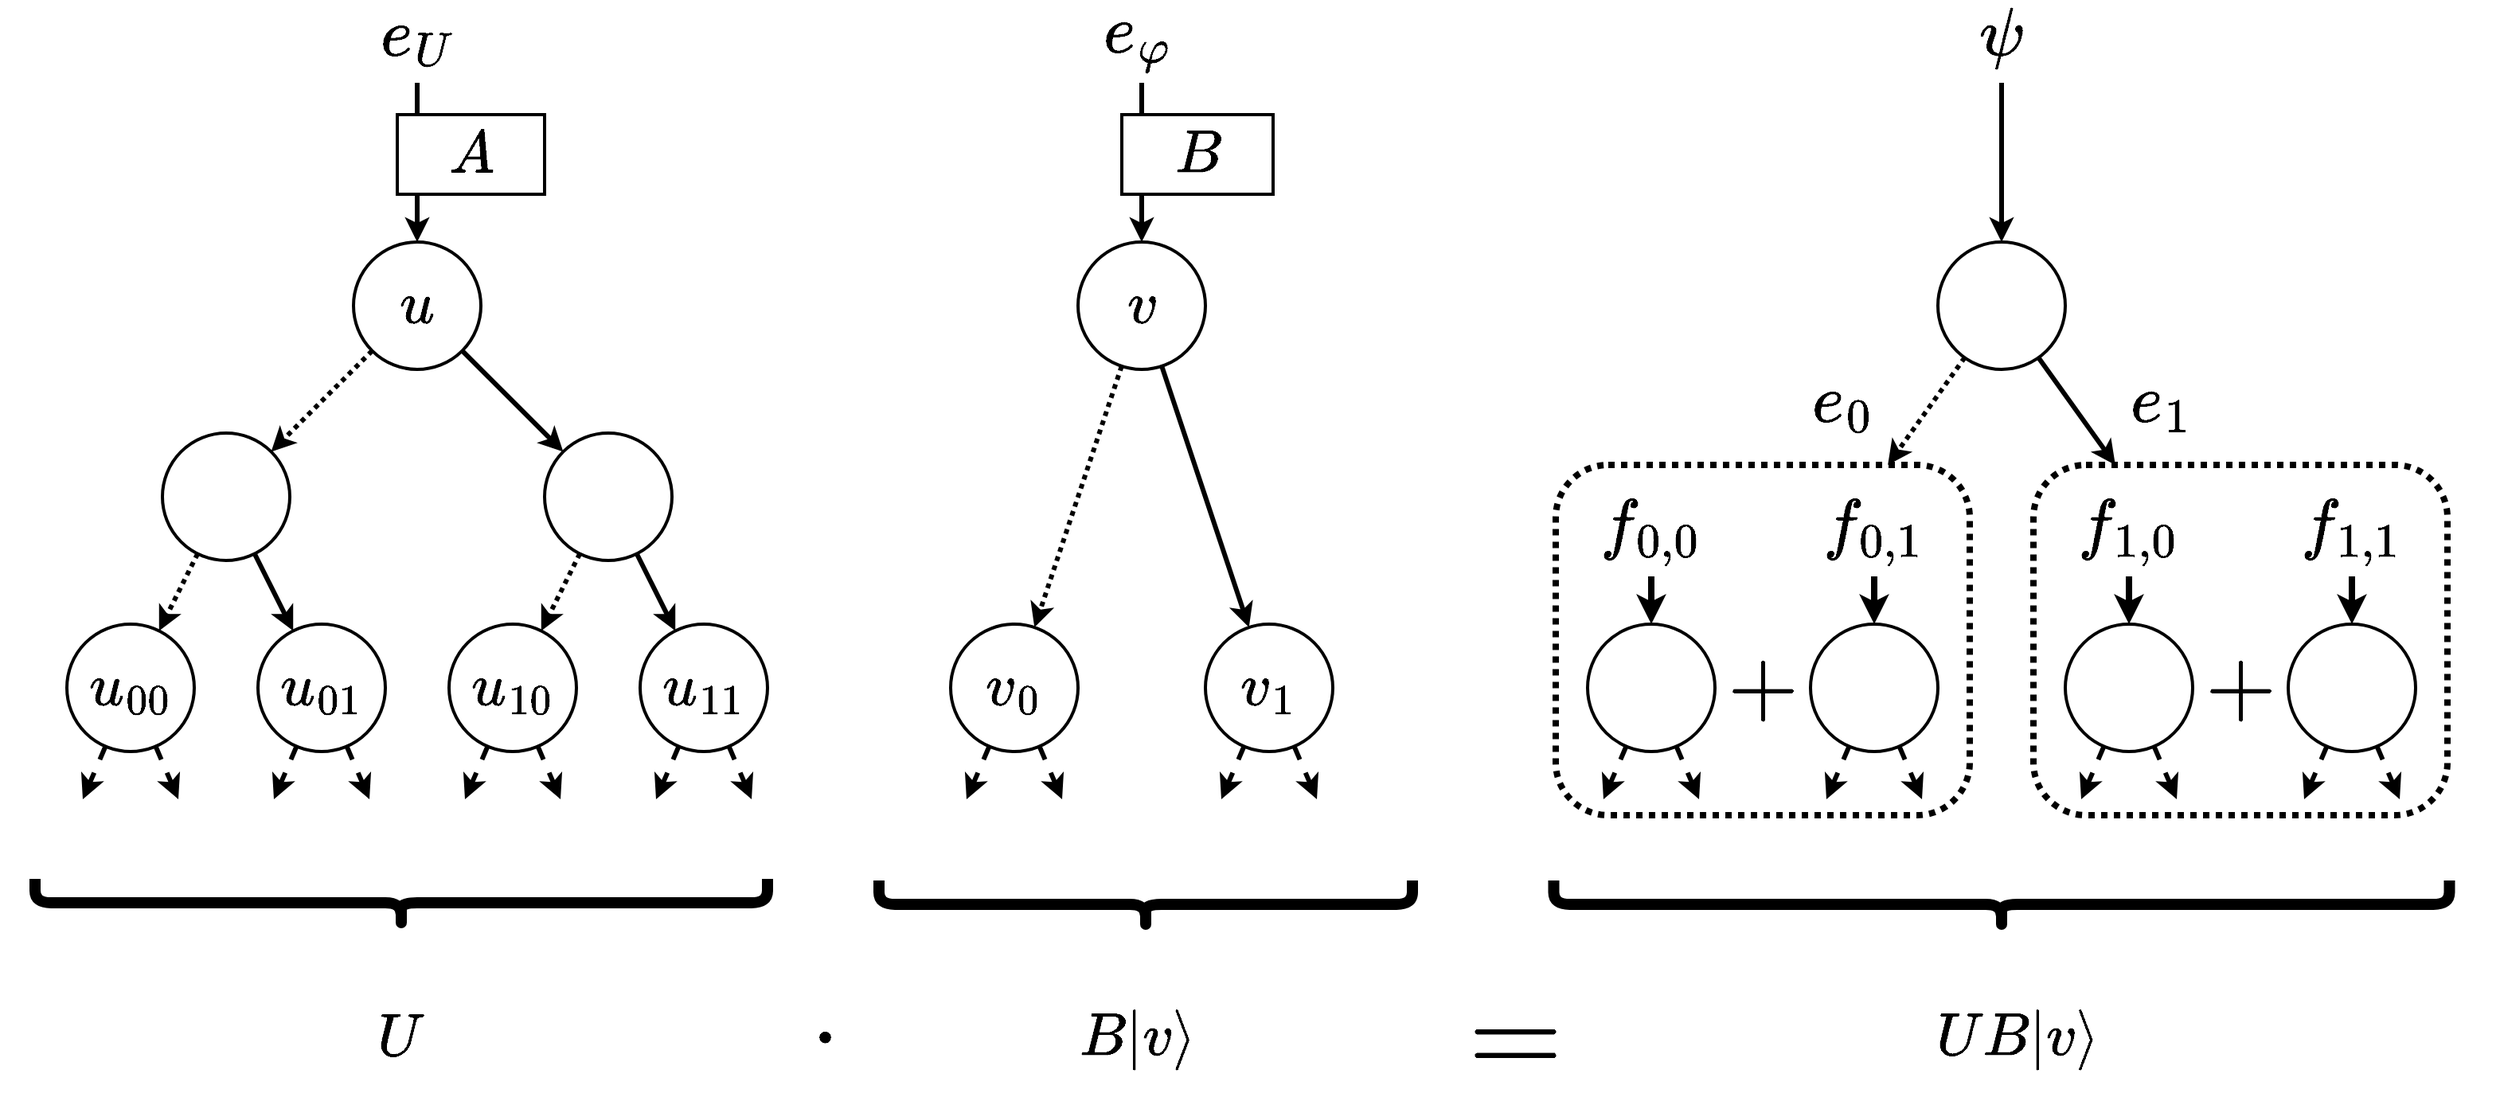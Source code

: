 <mxfile version="19.0.3" type="device"><diagram id="MQbCqY4gfCQlZGrmWCQB" name="Page-1"><mxGraphModel dx="1869" dy="2219" grid="1" gridSize="10" guides="1" tooltips="1" connect="1" arrows="1" fold="1" page="1" pageScale="1" pageWidth="850" pageHeight="1100" math="1" shadow="0"><root><mxCell id="0"/><mxCell id="1" parent="0"/><mxCell id="7Ry7cLWotLpkB_RarK6v-8" style="rounded=0;orthogonalLoop=1;jettySize=auto;html=1;strokeWidth=3;dashed=1;dashPattern=1 1;fontSize=32;" parent="1" source="7Ry7cLWotLpkB_RarK6v-1" target="7Ry7cLWotLpkB_RarK6v-2" edge="1"><mxGeometry relative="1" as="geometry"/></mxCell><mxCell id="7Ry7cLWotLpkB_RarK6v-11" style="edgeStyle=none;rounded=0;orthogonalLoop=1;jettySize=auto;html=1;strokeWidth=3;fontSize=32;" parent="1" source="7Ry7cLWotLpkB_RarK6v-1" target="7Ry7cLWotLpkB_RarK6v-3" edge="1"><mxGeometry relative="1" as="geometry"/></mxCell><mxCell id="XFLBcr7ktRr1cIXliRui-13" style="edgeStyle=none;rounded=0;orthogonalLoop=1;jettySize=auto;html=1;fontSize=32;startArrow=classic;startFill=1;endArrow=none;endFill=0;strokeWidth=3;" parent="1" source="7Ry7cLWotLpkB_RarK6v-1" edge="1"><mxGeometry relative="1" as="geometry"><mxPoint x="415" y="60" as="targetPoint"/></mxGeometry></mxCell><mxCell id="7Ry7cLWotLpkB_RarK6v-1" value="$$u$$" style="ellipse;whiteSpace=wrap;html=1;aspect=fixed;strokeWidth=2;fontSize=32;" parent="1" vertex="1"><mxGeometry x="375" y="160" width="80" height="80" as="geometry"/></mxCell><mxCell id="7Ry7cLWotLpkB_RarK6v-9" style="edgeStyle=none;rounded=0;orthogonalLoop=1;jettySize=auto;html=1;dashed=1;dashPattern=1 1;strokeWidth=3;fontSize=32;" parent="1" source="7Ry7cLWotLpkB_RarK6v-2" target="7Ry7cLWotLpkB_RarK6v-4" edge="1"><mxGeometry relative="1" as="geometry"/></mxCell><mxCell id="7Ry7cLWotLpkB_RarK6v-13" style="edgeStyle=none;rounded=0;orthogonalLoop=1;jettySize=auto;html=1;strokeWidth=3;fontSize=32;" parent="1" source="7Ry7cLWotLpkB_RarK6v-2" target="7Ry7cLWotLpkB_RarK6v-5" edge="1"><mxGeometry relative="1" as="geometry"/></mxCell><mxCell id="7Ry7cLWotLpkB_RarK6v-2" value="" style="ellipse;whiteSpace=wrap;html=1;aspect=fixed;strokeWidth=2;fontSize=32;" parent="1" vertex="1"><mxGeometry x="255" y="280" width="80" height="80" as="geometry"/></mxCell><mxCell id="7Ry7cLWotLpkB_RarK6v-10" style="edgeStyle=none;rounded=0;orthogonalLoop=1;jettySize=auto;html=1;dashed=1;dashPattern=1 1;strokeWidth=3;fontSize=32;" parent="1" source="7Ry7cLWotLpkB_RarK6v-3" target="7Ry7cLWotLpkB_RarK6v-6" edge="1"><mxGeometry relative="1" as="geometry"/></mxCell><mxCell id="7Ry7cLWotLpkB_RarK6v-12" style="edgeStyle=none;rounded=0;orthogonalLoop=1;jettySize=auto;html=1;strokeWidth=3;fontSize=32;" parent="1" source="7Ry7cLWotLpkB_RarK6v-3" target="7Ry7cLWotLpkB_RarK6v-7" edge="1"><mxGeometry relative="1" as="geometry"/></mxCell><mxCell id="7Ry7cLWotLpkB_RarK6v-3" value="" style="ellipse;whiteSpace=wrap;html=1;aspect=fixed;strokeWidth=2;fontSize=32;" parent="1" vertex="1"><mxGeometry x="495" y="280" width="80" height="80" as="geometry"/></mxCell><mxCell id="2wbyn856thlZ1iI1ikwk-1" style="rounded=0;orthogonalLoop=1;jettySize=auto;html=1;strokeWidth=3;dashed=1;" parent="1" source="7Ry7cLWotLpkB_RarK6v-4" edge="1"><mxGeometry relative="1" as="geometry"><mxPoint x="205" y="510" as="targetPoint"/></mxGeometry></mxCell><mxCell id="2wbyn856thlZ1iI1ikwk-2" style="edgeStyle=none;rounded=0;orthogonalLoop=1;jettySize=auto;html=1;dashed=1;strokeWidth=3;" parent="1" source="7Ry7cLWotLpkB_RarK6v-4" edge="1"><mxGeometry relative="1" as="geometry"><mxPoint x="265" y="510" as="targetPoint"/></mxGeometry></mxCell><mxCell id="7Ry7cLWotLpkB_RarK6v-4" value="$$u_{00}$$" style="ellipse;whiteSpace=wrap;html=1;aspect=fixed;strokeWidth=2;fontSize=32;" parent="1" vertex="1"><mxGeometry x="195" y="400" width="80" height="80" as="geometry"/></mxCell><mxCell id="2wbyn856thlZ1iI1ikwk-3" style="edgeStyle=none;rounded=0;orthogonalLoop=1;jettySize=auto;html=1;dashed=1;strokeWidth=3;" parent="1" source="7Ry7cLWotLpkB_RarK6v-5" edge="1"><mxGeometry relative="1" as="geometry"><mxPoint x="325" y="510" as="targetPoint"/></mxGeometry></mxCell><mxCell id="2wbyn856thlZ1iI1ikwk-4" style="edgeStyle=none;rounded=0;orthogonalLoop=1;jettySize=auto;html=1;dashed=1;strokeWidth=3;" parent="1" source="7Ry7cLWotLpkB_RarK6v-5" edge="1"><mxGeometry relative="1" as="geometry"><mxPoint x="385" y="510" as="targetPoint"/></mxGeometry></mxCell><mxCell id="7Ry7cLWotLpkB_RarK6v-5" value="$$u_{01}$$" style="ellipse;whiteSpace=wrap;html=1;aspect=fixed;strokeWidth=2;fontSize=32;" parent="1" vertex="1"><mxGeometry x="315" y="400" width="80" height="80" as="geometry"/></mxCell><mxCell id="2wbyn856thlZ1iI1ikwk-5" style="edgeStyle=none;rounded=0;orthogonalLoop=1;jettySize=auto;html=1;dashed=1;strokeWidth=3;" parent="1" source="7Ry7cLWotLpkB_RarK6v-6" edge="1"><mxGeometry relative="1" as="geometry"><mxPoint x="445" y="510" as="targetPoint"/></mxGeometry></mxCell><mxCell id="2wbyn856thlZ1iI1ikwk-6" style="edgeStyle=none;rounded=0;orthogonalLoop=1;jettySize=auto;html=1;dashed=1;strokeWidth=3;" parent="1" source="7Ry7cLWotLpkB_RarK6v-6" edge="1"><mxGeometry relative="1" as="geometry"><mxPoint x="505" y="510" as="targetPoint"/></mxGeometry></mxCell><mxCell id="7Ry7cLWotLpkB_RarK6v-6" value="$$u_{10}$$" style="ellipse;whiteSpace=wrap;html=1;aspect=fixed;strokeWidth=2;fontSize=32;" parent="1" vertex="1"><mxGeometry x="435" y="400" width="80" height="80" as="geometry"/></mxCell><mxCell id="2wbyn856thlZ1iI1ikwk-7" style="edgeStyle=none;rounded=0;orthogonalLoop=1;jettySize=auto;html=1;dashed=1;strokeWidth=3;" parent="1" source="7Ry7cLWotLpkB_RarK6v-7" edge="1"><mxGeometry relative="1" as="geometry"><mxPoint x="565" y="510" as="targetPoint"/></mxGeometry></mxCell><mxCell id="2wbyn856thlZ1iI1ikwk-8" style="edgeStyle=none;rounded=0;orthogonalLoop=1;jettySize=auto;html=1;dashed=1;strokeWidth=3;" parent="1" source="7Ry7cLWotLpkB_RarK6v-7" edge="1"><mxGeometry relative="1" as="geometry"><mxPoint x="625" y="510" as="targetPoint"/></mxGeometry></mxCell><mxCell id="7Ry7cLWotLpkB_RarK6v-7" value="$$u_{11}$$" style="ellipse;whiteSpace=wrap;html=1;aspect=fixed;strokeWidth=2;fontSize=32;" parent="1" vertex="1"><mxGeometry x="555" y="400" width="80" height="80" as="geometry"/></mxCell><mxCell id="XFLBcr7ktRr1cIXliRui-5" style="rounded=0;orthogonalLoop=1;jettySize=auto;html=1;fontSize=32;dashed=1;dashPattern=1 1;strokeWidth=3;" parent="1" source="XFLBcr7ktRr1cIXliRui-2" target="XFLBcr7ktRr1cIXliRui-3" edge="1"><mxGeometry relative="1" as="geometry"/></mxCell><mxCell id="XFLBcr7ktRr1cIXliRui-6" style="edgeStyle=none;rounded=0;orthogonalLoop=1;jettySize=auto;html=1;fontSize=32;strokeWidth=3;" parent="1" source="XFLBcr7ktRr1cIXliRui-2" target="XFLBcr7ktRr1cIXliRui-4" edge="1"><mxGeometry relative="1" as="geometry"/></mxCell><mxCell id="XFLBcr7ktRr1cIXliRui-12" style="edgeStyle=none;rounded=0;orthogonalLoop=1;jettySize=auto;html=1;fontSize=32;strokeWidth=3;startArrow=classic;startFill=1;endArrow=none;endFill=0;" parent="1" source="XFLBcr7ktRr1cIXliRui-2" edge="1"><mxGeometry relative="1" as="geometry"><mxPoint x="870" y="60" as="targetPoint"/></mxGeometry></mxCell><mxCell id="XFLBcr7ktRr1cIXliRui-2" value="$$v$$" style="ellipse;whiteSpace=wrap;html=1;aspect=fixed;strokeWidth=2;fontSize=32;" parent="1" vertex="1"><mxGeometry x="830" y="160" width="80" height="80" as="geometry"/></mxCell><mxCell id="2wbyn856thlZ1iI1ikwk-9" style="edgeStyle=none;rounded=0;orthogonalLoop=1;jettySize=auto;html=1;dashed=1;strokeWidth=3;" parent="1" source="XFLBcr7ktRr1cIXliRui-3" edge="1"><mxGeometry relative="1" as="geometry"><mxPoint x="760" y="510" as="targetPoint"/></mxGeometry></mxCell><mxCell id="2wbyn856thlZ1iI1ikwk-10" style="edgeStyle=none;rounded=0;orthogonalLoop=1;jettySize=auto;html=1;dashed=1;strokeWidth=3;" parent="1" source="XFLBcr7ktRr1cIXliRui-3" edge="1"><mxGeometry relative="1" as="geometry"><mxPoint x="820" y="510" as="targetPoint"/></mxGeometry></mxCell><mxCell id="XFLBcr7ktRr1cIXliRui-3" value="$$v_0$$" style="ellipse;whiteSpace=wrap;html=1;aspect=fixed;strokeWidth=2;fontSize=32;" parent="1" vertex="1"><mxGeometry x="750" y="400" width="80" height="80" as="geometry"/></mxCell><mxCell id="2wbyn856thlZ1iI1ikwk-11" style="edgeStyle=none;rounded=0;orthogonalLoop=1;jettySize=auto;html=1;dashed=1;strokeWidth=3;" parent="1" source="XFLBcr7ktRr1cIXliRui-4" edge="1"><mxGeometry relative="1" as="geometry"><mxPoint x="920" y="510" as="targetPoint"/></mxGeometry></mxCell><mxCell id="2wbyn856thlZ1iI1ikwk-12" style="edgeStyle=none;rounded=0;orthogonalLoop=1;jettySize=auto;html=1;dashed=1;strokeWidth=3;" parent="1" source="XFLBcr7ktRr1cIXliRui-4" edge="1"><mxGeometry relative="1" as="geometry"><mxPoint x="980" y="510" as="targetPoint"/></mxGeometry></mxCell><mxCell id="XFLBcr7ktRr1cIXliRui-4" value="$$v_1$$" style="ellipse;whiteSpace=wrap;html=1;aspect=fixed;strokeWidth=2;fontSize=32;" parent="1" vertex="1"><mxGeometry x="910" y="400" width="80" height="80" as="geometry"/></mxCell><mxCell id="XFLBcr7ktRr1cIXliRui-14" style="edgeStyle=none;rounded=0;orthogonalLoop=1;jettySize=auto;html=1;fontSize=32;startArrow=classic;startFill=1;endArrow=none;endFill=0;strokeWidth=3;" parent="1" source="XFLBcr7ktRr1cIXliRui-8" edge="1"><mxGeometry relative="1" as="geometry"><mxPoint x="1410" y="60" as="targetPoint"/></mxGeometry></mxCell><mxCell id="XFLBcr7ktRr1cIXliRui-20" style="edgeStyle=none;rounded=0;orthogonalLoop=1;jettySize=auto;html=1;fontSize=32;startArrow=none;startFill=0;endArrow=classic;endFill=1;strokeWidth=3;dashed=1;dashPattern=1 1;" parent="1" source="XFLBcr7ktRr1cIXliRui-8" target="UFPPaSYuF6DZ4g75gZXc-69" edge="1"><mxGeometry relative="1" as="geometry"><mxPoint x="1310" y="250" as="targetPoint"/></mxGeometry></mxCell><mxCell id="XFLBcr7ktRr1cIXliRui-21" style="edgeStyle=none;rounded=0;orthogonalLoop=1;jettySize=auto;html=1;fontSize=32;startArrow=none;startFill=0;endArrow=classic;endFill=1;strokeWidth=3;" parent="1" source="XFLBcr7ktRr1cIXliRui-8" target="XFLBcr7ktRr1cIXliRui-19" edge="1"><mxGeometry relative="1" as="geometry"/></mxCell><mxCell id="XFLBcr7ktRr1cIXliRui-8" value="" style="ellipse;whiteSpace=wrap;html=1;aspect=fixed;strokeWidth=2;fontSize=32;" parent="1" vertex="1"><mxGeometry x="1370" y="160" width="80" height="80" as="geometry"/></mxCell><mxCell id="XFLBcr7ktRr1cIXliRui-15" value="$$A$$" style="rounded=0;whiteSpace=wrap;html=1;fontSize=32;strokeWidth=2;" parent="1" vertex="1"><mxGeometry x="402.5" y="80" width="92.5" height="50" as="geometry"/></mxCell><mxCell id="XFLBcr7ktRr1cIXliRui-16" value="$$B$$" style="rounded=0;whiteSpace=wrap;html=1;fontSize=32;strokeWidth=2;" parent="1" vertex="1"><mxGeometry x="857.5" y="80" width="95" height="50" as="geometry"/></mxCell><mxCell id="XFLBcr7ktRr1cIXliRui-19" value="" style="rounded=1;whiteSpace=wrap;html=1;fontSize=32;strokeWidth=4;fillColor=none;dashed=1;dashPattern=1 1;" parent="1" vertex="1"><mxGeometry x="1430" y="300" width="260" height="220" as="geometry"/></mxCell><mxCell id="UFPPaSYuF6DZ4g75gZXc-1" value="$$e_U$$" style="text;html=1;strokeColor=none;fillColor=none;align=center;verticalAlign=middle;whiteSpace=wrap;rounded=0;fontSize=36;" parent="1" vertex="1"><mxGeometry x="375" y="10" width="80" height="40" as="geometry"/></mxCell><mxCell id="UFPPaSYuF6DZ4g75gZXc-2" value="$$e_\varphi$$" style="text;html=1;strokeColor=none;fillColor=none;align=center;verticalAlign=middle;whiteSpace=wrap;rounded=0;fontSize=36;" parent="1" vertex="1"><mxGeometry x="827.5" y="10" width="80" height="40" as="geometry"/></mxCell><mxCell id="UFPPaSYuF6DZ4g75gZXc-3" value="$$\psi$$" style="text;html=1;strokeColor=none;fillColor=none;align=center;verticalAlign=middle;whiteSpace=wrap;rounded=0;fontSize=36;" parent="1" vertex="1"><mxGeometry x="1370" y="10" width="80" height="40" as="geometry"/></mxCell><mxCell id="UFPPaSYuF6DZ4g75gZXc-37" value="$$+$$" style="text;html=1;strokeColor=none;fillColor=none;align=center;verticalAlign=middle;whiteSpace=wrap;rounded=0;fontSize=48;" parent="1" vertex="1"><mxGeometry x="1540" y="420" width="40" height="40" as="geometry"/></mxCell><mxCell id="UFPPaSYuF6DZ4g75gZXc-50" value="" style="group" parent="1" vertex="1" connectable="0"><mxGeometry x="1590" y="320" width="80" height="190" as="geometry"/></mxCell><mxCell id="UFPPaSYuF6DZ4g75gZXc-25" style="edgeStyle=none;rounded=0;orthogonalLoop=1;jettySize=auto;html=1;dashed=1;strokeWidth=3;" parent="UFPPaSYuF6DZ4g75gZXc-50" source="UFPPaSYuF6DZ4g75gZXc-28" edge="1"><mxGeometry as="geometry"><mxPoint x="10" y="190" as="targetPoint"/></mxGeometry></mxCell><mxCell id="UFPPaSYuF6DZ4g75gZXc-26" style="edgeStyle=none;rounded=0;orthogonalLoop=1;jettySize=auto;html=1;dashed=1;strokeWidth=3;" parent="UFPPaSYuF6DZ4g75gZXc-50" source="UFPPaSYuF6DZ4g75gZXc-28" edge="1"><mxGeometry as="geometry"><mxPoint x="70" y="190" as="targetPoint"/></mxGeometry></mxCell><mxCell id="UFPPaSYuF6DZ4g75gZXc-27" style="edgeStyle=orthogonalEdgeStyle;rounded=0;orthogonalLoop=1;jettySize=auto;html=1;fontSize=36;strokeWidth=4;startArrow=classic;startFill=1;endArrow=none;endFill=0;" parent="UFPPaSYuF6DZ4g75gZXc-50" source="UFPPaSYuF6DZ4g75gZXc-28" edge="1"><mxGeometry as="geometry"><mxPoint x="40" y="50" as="targetPoint"/></mxGeometry></mxCell><mxCell id="UFPPaSYuF6DZ4g75gZXc-28" value="" style="ellipse;whiteSpace=wrap;html=1;aspect=fixed;strokeWidth=2;fontSize=32;" parent="UFPPaSYuF6DZ4g75gZXc-50" vertex="1"><mxGeometry y="80" width="80" height="80" as="geometry"/></mxCell><mxCell id="UFPPaSYuF6DZ4g75gZXc-32" value="$$f_{1,1}$$" style="text;html=1;strokeColor=none;fillColor=none;align=center;verticalAlign=middle;whiteSpace=wrap;rounded=0;fontSize=36;" parent="UFPPaSYuF6DZ4g75gZXc-50" vertex="1"><mxGeometry width="80" height="40" as="geometry"/></mxCell><mxCell id="UFPPaSYuF6DZ4g75gZXc-51" value="" style="group" parent="1" vertex="1" connectable="0"><mxGeometry x="1450" y="320" width="80" height="190" as="geometry"/></mxCell><mxCell id="UFPPaSYuF6DZ4g75gZXc-52" style="edgeStyle=none;rounded=0;orthogonalLoop=1;jettySize=auto;html=1;dashed=1;strokeWidth=3;" parent="UFPPaSYuF6DZ4g75gZXc-51" source="UFPPaSYuF6DZ4g75gZXc-55" edge="1"><mxGeometry as="geometry"><mxPoint x="10" y="190" as="targetPoint"/></mxGeometry></mxCell><mxCell id="UFPPaSYuF6DZ4g75gZXc-53" style="edgeStyle=none;rounded=0;orthogonalLoop=1;jettySize=auto;html=1;dashed=1;strokeWidth=3;" parent="UFPPaSYuF6DZ4g75gZXc-51" source="UFPPaSYuF6DZ4g75gZXc-55" edge="1"><mxGeometry as="geometry"><mxPoint x="70" y="190" as="targetPoint"/></mxGeometry></mxCell><mxCell id="UFPPaSYuF6DZ4g75gZXc-54" style="edgeStyle=orthogonalEdgeStyle;rounded=0;orthogonalLoop=1;jettySize=auto;html=1;fontSize=36;strokeWidth=4;startArrow=classic;startFill=1;endArrow=none;endFill=0;" parent="UFPPaSYuF6DZ4g75gZXc-51" source="UFPPaSYuF6DZ4g75gZXc-55" edge="1"><mxGeometry as="geometry"><mxPoint x="40" y="50" as="targetPoint"/></mxGeometry></mxCell><mxCell id="UFPPaSYuF6DZ4g75gZXc-55" value="" style="ellipse;whiteSpace=wrap;html=1;aspect=fixed;strokeWidth=2;fontSize=32;" parent="UFPPaSYuF6DZ4g75gZXc-51" vertex="1"><mxGeometry y="80" width="80" height="80" as="geometry"/></mxCell><mxCell id="UFPPaSYuF6DZ4g75gZXc-56" value="$$f_{1,0}$$" style="text;html=1;strokeColor=none;fillColor=none;align=center;verticalAlign=middle;whiteSpace=wrap;rounded=0;fontSize=36;" parent="UFPPaSYuF6DZ4g75gZXc-51" vertex="1"><mxGeometry width="80" height="40" as="geometry"/></mxCell><mxCell id="UFPPaSYuF6DZ4g75gZXc-69" value="" style="rounded=1;whiteSpace=wrap;html=1;fontSize=32;strokeWidth=4;fillColor=none;dashed=1;dashPattern=1 1;" parent="1" vertex="1"><mxGeometry x="1130" y="300" width="260" height="220" as="geometry"/></mxCell><mxCell id="UFPPaSYuF6DZ4g75gZXc-70" value="$$+$$" style="text;html=1;strokeColor=none;fillColor=none;align=center;verticalAlign=middle;whiteSpace=wrap;rounded=0;fontSize=48;" parent="1" vertex="1"><mxGeometry x="1240" y="420" width="40" height="40" as="geometry"/></mxCell><mxCell id="UFPPaSYuF6DZ4g75gZXc-71" value="" style="group" parent="1" vertex="1" connectable="0"><mxGeometry x="1290" y="320" width="80" height="190" as="geometry"/></mxCell><mxCell id="UFPPaSYuF6DZ4g75gZXc-72" style="edgeStyle=none;rounded=0;orthogonalLoop=1;jettySize=auto;html=1;dashed=1;strokeWidth=3;" parent="UFPPaSYuF6DZ4g75gZXc-71" source="UFPPaSYuF6DZ4g75gZXc-75" edge="1"><mxGeometry as="geometry"><mxPoint x="10" y="190" as="targetPoint"/></mxGeometry></mxCell><mxCell id="UFPPaSYuF6DZ4g75gZXc-73" style="edgeStyle=none;rounded=0;orthogonalLoop=1;jettySize=auto;html=1;dashed=1;strokeWidth=3;" parent="UFPPaSYuF6DZ4g75gZXc-71" source="UFPPaSYuF6DZ4g75gZXc-75" edge="1"><mxGeometry as="geometry"><mxPoint x="70" y="190" as="targetPoint"/></mxGeometry></mxCell><mxCell id="UFPPaSYuF6DZ4g75gZXc-74" style="edgeStyle=orthogonalEdgeStyle;rounded=0;orthogonalLoop=1;jettySize=auto;html=1;fontSize=36;strokeWidth=4;startArrow=classic;startFill=1;endArrow=none;endFill=0;" parent="UFPPaSYuF6DZ4g75gZXc-71" source="UFPPaSYuF6DZ4g75gZXc-75" edge="1"><mxGeometry as="geometry"><mxPoint x="40" y="50" as="targetPoint"/></mxGeometry></mxCell><mxCell id="UFPPaSYuF6DZ4g75gZXc-75" value="" style="ellipse;whiteSpace=wrap;html=1;aspect=fixed;strokeWidth=2;fontSize=32;" parent="UFPPaSYuF6DZ4g75gZXc-71" vertex="1"><mxGeometry y="80" width="80" height="80" as="geometry"/></mxCell><mxCell id="UFPPaSYuF6DZ4g75gZXc-76" value="$$f_{0,1}$$" style="text;html=1;strokeColor=none;fillColor=none;align=center;verticalAlign=middle;whiteSpace=wrap;rounded=0;fontSize=36;" parent="UFPPaSYuF6DZ4g75gZXc-71" vertex="1"><mxGeometry width="80" height="40" as="geometry"/></mxCell><mxCell id="UFPPaSYuF6DZ4g75gZXc-77" value="" style="group" parent="1" vertex="1" connectable="0"><mxGeometry x="1150" y="320" width="80" height="190" as="geometry"/></mxCell><mxCell id="UFPPaSYuF6DZ4g75gZXc-78" style="edgeStyle=none;rounded=0;orthogonalLoop=1;jettySize=auto;html=1;dashed=1;strokeWidth=3;" parent="UFPPaSYuF6DZ4g75gZXc-77" source="UFPPaSYuF6DZ4g75gZXc-81" edge="1"><mxGeometry as="geometry"><mxPoint x="10" y="190" as="targetPoint"/></mxGeometry></mxCell><mxCell id="UFPPaSYuF6DZ4g75gZXc-79" style="edgeStyle=none;rounded=0;orthogonalLoop=1;jettySize=auto;html=1;dashed=1;strokeWidth=3;" parent="UFPPaSYuF6DZ4g75gZXc-77" source="UFPPaSYuF6DZ4g75gZXc-81" edge="1"><mxGeometry as="geometry"><mxPoint x="70" y="190" as="targetPoint"/></mxGeometry></mxCell><mxCell id="UFPPaSYuF6DZ4g75gZXc-80" style="edgeStyle=orthogonalEdgeStyle;rounded=0;orthogonalLoop=1;jettySize=auto;html=1;fontSize=36;strokeWidth=4;startArrow=classic;startFill=1;endArrow=none;endFill=0;" parent="UFPPaSYuF6DZ4g75gZXc-77" source="UFPPaSYuF6DZ4g75gZXc-81" edge="1"><mxGeometry as="geometry"><mxPoint x="40" y="50" as="targetPoint"/></mxGeometry></mxCell><mxCell id="UFPPaSYuF6DZ4g75gZXc-81" value="" style="ellipse;whiteSpace=wrap;html=1;aspect=fixed;strokeWidth=2;fontSize=32;" parent="UFPPaSYuF6DZ4g75gZXc-77" vertex="1"><mxGeometry y="80" width="80" height="80" as="geometry"/></mxCell><mxCell id="UFPPaSYuF6DZ4g75gZXc-82" value="$$f_{0,0}$$" style="text;html=1;strokeColor=none;fillColor=none;align=center;verticalAlign=middle;whiteSpace=wrap;rounded=0;fontSize=36;" parent="UFPPaSYuF6DZ4g75gZXc-77" vertex="1"><mxGeometry width="80" height="40" as="geometry"/></mxCell><mxCell id="E1Gi5vsKLriwMaE6ldlZ-1" value="" style="shape=curlyBracket;whiteSpace=wrap;html=1;rounded=1;fontSize=36;strokeWidth=7;rotation=-90;size=0.5;" parent="1" vertex="1"><mxGeometry x="390" y="345" width="30" height="460" as="geometry"/></mxCell><mxCell id="E1Gi5vsKLriwMaE6ldlZ-2" value="" style="shape=curlyBracket;whiteSpace=wrap;html=1;rounded=1;fontSize=36;strokeWidth=7;rotation=-90;" parent="1" vertex="1"><mxGeometry x="1395" y="294.75" width="30" height="562.5" as="geometry"/></mxCell><mxCell id="E1Gi5vsKLriwMaE6ldlZ-4" value="" style="shape=curlyBracket;whiteSpace=wrap;html=1;rounded=1;fontSize=36;strokeWidth=7;rotation=-90;" parent="1" vertex="1"><mxGeometry x="857.5" y="408.5" width="30" height="335" as="geometry"/></mxCell><mxCell id="E1Gi5vsKLriwMaE6ldlZ-8" value="&lt;span style=&quot;font-size: 32px;&quot;&gt;$$B|v\rangle$$&lt;/span&gt;" style="text;html=1;strokeColor=none;fillColor=none;align=center;verticalAlign=middle;whiteSpace=wrap;rounded=0;fontSize=32;" parent="1" vertex="1"><mxGeometry x="847.5" y="650" width="40" height="20" as="geometry"/></mxCell><mxCell id="E1Gi5vsKLriwMaE6ldlZ-9" value="&lt;span style=&quot;color: rgb(0 , 0 , 0) ; font-family: &amp;#34;helvetica&amp;#34; ; font-size: 50px ; font-style: normal ; font-weight: 400 ; letter-spacing: normal ; text-align: center ; text-indent: 0px ; text-transform: none ; word-spacing: 0px ; background-color: rgb(248 , 249 , 250) ; display: inline ; float: none&quot;&gt;$$\cdot$$&lt;/span&gt;" style="text;whiteSpace=wrap;html=1;" parent="1" vertex="1"><mxGeometry x="661" y="570" width="360" height="40" as="geometry"/></mxCell><mxCell id="E1Gi5vsKLriwMaE6ldlZ-11" value="&lt;span style=&quot;font-size: 32px;&quot;&gt;$$UB|v\rangle$$&lt;/span&gt;" style="text;html=1;strokeColor=none;fillColor=none;align=center;verticalAlign=middle;whiteSpace=wrap;rounded=0;fontSize=32;" parent="1" vertex="1"><mxGeometry x="1400" y="650" width="40" height="20" as="geometry"/></mxCell><mxCell id="E1Gi5vsKLriwMaE6ldlZ-13" value="$$=$$" style="text;html=1;strokeColor=none;fillColor=none;align=center;verticalAlign=middle;whiteSpace=wrap;rounded=0;fontSize=64;" parent="1" vertex="1"><mxGeometry x="1080" y="640" width="50" height="40" as="geometry"/></mxCell><mxCell id="E1Gi5vsKLriwMaE6ldlZ-16" value="&lt;font style=&quot;font-size: 32px;&quot;&gt;$$U$$&lt;/font&gt;" style="text;html=1;strokeColor=none;fillColor=none;align=center;verticalAlign=middle;whiteSpace=wrap;rounded=0;fontSize=32;" parent="1" vertex="1"><mxGeometry x="385" y="650" width="40" height="20" as="geometry"/></mxCell><mxCell id="__KcX5XKRYLnr7nozx-_-1" value="$$e_0$$" style="text;html=1;strokeColor=none;fillColor=none;align=center;verticalAlign=middle;whiteSpace=wrap;rounded=0;fontSize=36;" vertex="1" parent="1"><mxGeometry x="1270" y="240" width="80" height="40" as="geometry"/></mxCell><mxCell id="__KcX5XKRYLnr7nozx-_-2" value="$$e_1$$" style="text;html=1;strokeColor=none;fillColor=none;align=center;verticalAlign=middle;whiteSpace=wrap;rounded=0;fontSize=36;" vertex="1" parent="1"><mxGeometry x="1470" y="240" width="80" height="40" as="geometry"/></mxCell></root></mxGraphModel></diagram></mxfile>